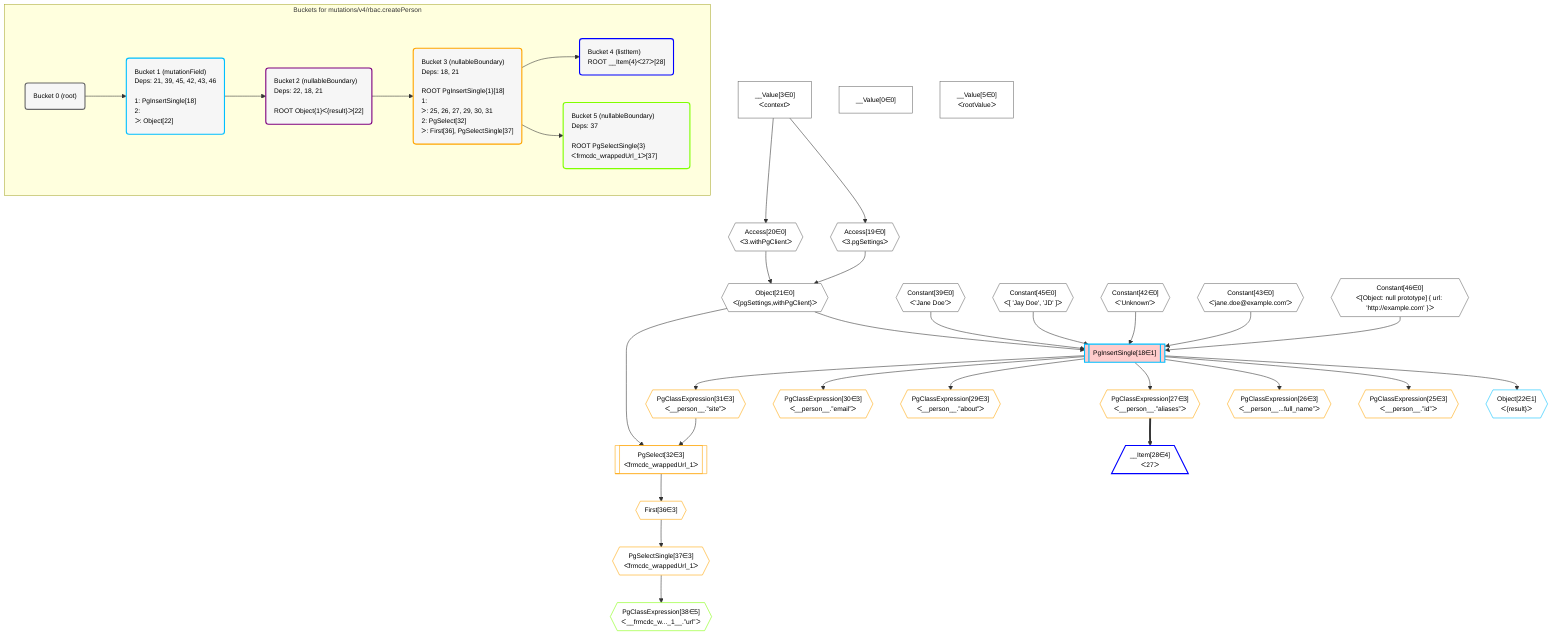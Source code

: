 %%{init: {'themeVariables': { 'fontSize': '12px'}}}%%
graph TD
    classDef path fill:#eee,stroke:#000,color:#000
    classDef plan fill:#fff,stroke-width:1px,color:#000
    classDef itemplan fill:#fff,stroke-width:2px,color:#000
    classDef unbatchedplan fill:#dff,stroke-width:1px,color:#000
    classDef sideeffectplan fill:#fcc,stroke-width:2px,color:#000
    classDef bucket fill:#f6f6f6,color:#000,stroke-width:2px,text-align:left


    %% plan dependencies
    Object21{{"Object[21∈0]<br />ᐸ{pgSettings,withPgClient}ᐳ"}}:::plan
    Access19{{"Access[19∈0]<br />ᐸ3.pgSettingsᐳ"}}:::plan
    Access20{{"Access[20∈0]<br />ᐸ3.withPgClientᐳ"}}:::plan
    Access19 & Access20 --> Object21
    __Value3["__Value[3∈0]<br />ᐸcontextᐳ"]:::plan
    __Value3 --> Access19
    __Value3 --> Access20
    __Value0["__Value[0∈0]"]:::plan
    __Value5["__Value[5∈0]<br />ᐸrootValueᐳ"]:::plan
    Constant39{{"Constant[39∈0]<br />ᐸ'Jane Doe'ᐳ"}}:::plan
    Constant45{{"Constant[45∈0]<br />ᐸ[ 'Jay Doe', 'JD' ]ᐳ"}}:::plan
    Constant42{{"Constant[42∈0]<br />ᐸ'Unknown'ᐳ"}}:::plan
    Constant43{{"Constant[43∈0]<br />ᐸ'jane.doe@example.com'ᐳ"}}:::plan
    Constant46{{"Constant[46∈0]<br />ᐸ[Object: null prototype] { url: 'http://example.com' }ᐳ"}}:::plan
    PgInsertSingle18[["PgInsertSingle[18∈1]"]]:::sideeffectplan
    Object21 & Constant39 & Constant45 & Constant42 & Constant43 & Constant46 --> PgInsertSingle18
    Object22{{"Object[22∈1]<br />ᐸ{result}ᐳ"}}:::plan
    PgInsertSingle18 --> Object22
    PgSelect32[["PgSelect[32∈3]<br />ᐸfrmcdc_wrappedUrl_1ᐳ"]]:::plan
    PgClassExpression31{{"PgClassExpression[31∈3]<br />ᐸ__person__.”site”ᐳ"}}:::plan
    Object21 & PgClassExpression31 --> PgSelect32
    PgClassExpression25{{"PgClassExpression[25∈3]<br />ᐸ__person__.”id”ᐳ"}}:::plan
    PgInsertSingle18 --> PgClassExpression25
    PgClassExpression26{{"PgClassExpression[26∈3]<br />ᐸ__person__...full_name”ᐳ"}}:::plan
    PgInsertSingle18 --> PgClassExpression26
    PgClassExpression27{{"PgClassExpression[27∈3]<br />ᐸ__person__.”aliases”ᐳ"}}:::plan
    PgInsertSingle18 --> PgClassExpression27
    PgClassExpression29{{"PgClassExpression[29∈3]<br />ᐸ__person__.”about”ᐳ"}}:::plan
    PgInsertSingle18 --> PgClassExpression29
    PgClassExpression30{{"PgClassExpression[30∈3]<br />ᐸ__person__.”email”ᐳ"}}:::plan
    PgInsertSingle18 --> PgClassExpression30
    PgInsertSingle18 --> PgClassExpression31
    First36{{"First[36∈3]"}}:::plan
    PgSelect32 --> First36
    PgSelectSingle37{{"PgSelectSingle[37∈3]<br />ᐸfrmcdc_wrappedUrl_1ᐳ"}}:::plan
    First36 --> PgSelectSingle37
    PgClassExpression38{{"PgClassExpression[38∈5]<br />ᐸ__frmcdc_w..._1__.”url”ᐳ"}}:::plan
    PgSelectSingle37 --> PgClassExpression38
    __Item28[/"__Item[28∈4]<br />ᐸ27ᐳ"\]:::itemplan
    PgClassExpression27 ==> __Item28

    %% define steps

    subgraph "Buckets for mutations/v4/rbac.createPerson"
    Bucket0("Bucket 0 (root)"):::bucket
    classDef bucket0 stroke:#696969
    class Bucket0,__Value0,__Value3,__Value5,Access19,Access20,Object21,Constant39,Constant42,Constant43,Constant45,Constant46 bucket0
    Bucket1("Bucket 1 (mutationField)<br />Deps: 21, 39, 45, 42, 43, 46<br /><br />1: PgInsertSingle[18]<br />2: <br />ᐳ: Object[22]"):::bucket
    classDef bucket1 stroke:#00bfff
    class Bucket1,PgInsertSingle18,Object22 bucket1
    Bucket2("Bucket 2 (nullableBoundary)<br />Deps: 22, 18, 21<br /><br />ROOT Object{1}ᐸ{result}ᐳ[22]"):::bucket
    classDef bucket2 stroke:#7f007f
    class Bucket2 bucket2
    Bucket3("Bucket 3 (nullableBoundary)<br />Deps: 18, 21<br /><br />ROOT PgInsertSingle{1}[18]<br />1: <br />ᐳ: 25, 26, 27, 29, 30, 31<br />2: PgSelect[32]<br />ᐳ: First[36], PgSelectSingle[37]"):::bucket
    classDef bucket3 stroke:#ffa500
    class Bucket3,PgClassExpression25,PgClassExpression26,PgClassExpression27,PgClassExpression29,PgClassExpression30,PgClassExpression31,PgSelect32,First36,PgSelectSingle37 bucket3
    Bucket4("Bucket 4 (listItem)<br />ROOT __Item{4}ᐸ27ᐳ[28]"):::bucket
    classDef bucket4 stroke:#0000ff
    class Bucket4,__Item28 bucket4
    Bucket5("Bucket 5 (nullableBoundary)<br />Deps: 37<br /><br />ROOT PgSelectSingle{3}ᐸfrmcdc_wrappedUrl_1ᐳ[37]"):::bucket
    classDef bucket5 stroke:#7fff00
    class Bucket5,PgClassExpression38 bucket5
    Bucket0 --> Bucket1
    Bucket1 --> Bucket2
    Bucket2 --> Bucket3
    Bucket3 --> Bucket4 & Bucket5
    end
